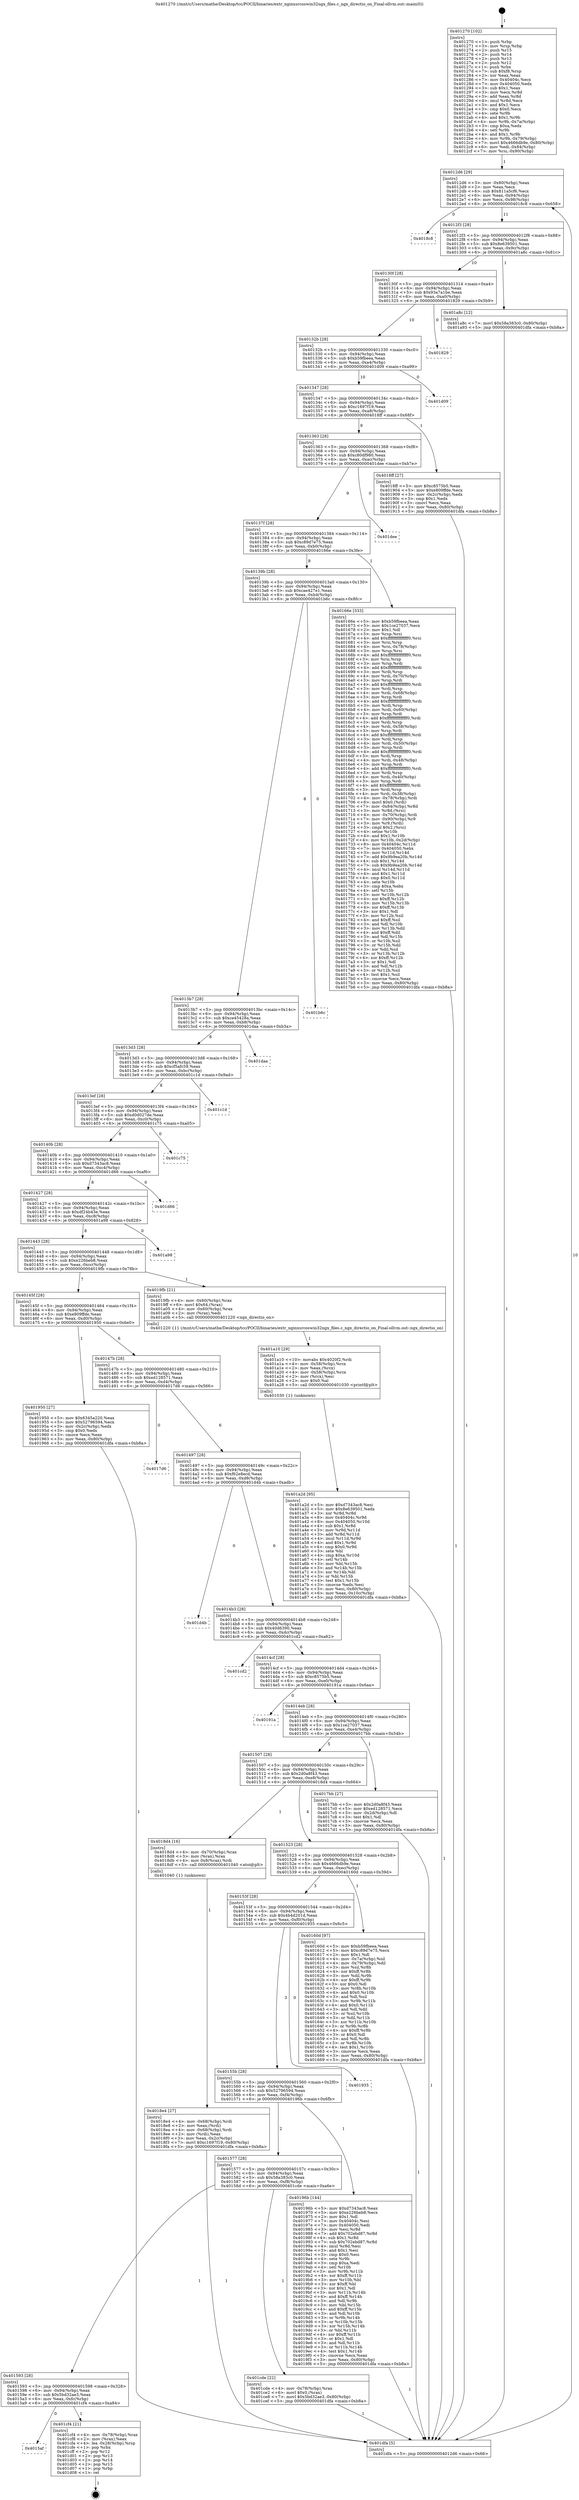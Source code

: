 digraph "0x401270" {
  label = "0x401270 (/mnt/c/Users/mathe/Desktop/tcc/POCII/binaries/extr_nginxsrcoswin32ngx_files.c_ngx_directio_on_Final-ollvm.out::main(0))"
  labelloc = "t"
  node[shape=record]

  Entry [label="",width=0.3,height=0.3,shape=circle,fillcolor=black,style=filled]
  "0x4012d6" [label="{
     0x4012d6 [29]\l
     | [instrs]\l
     &nbsp;&nbsp;0x4012d6 \<+3\>: mov -0x80(%rbp),%eax\l
     &nbsp;&nbsp;0x4012d9 \<+2\>: mov %eax,%ecx\l
     &nbsp;&nbsp;0x4012db \<+6\>: sub $0x811a5cf6,%ecx\l
     &nbsp;&nbsp;0x4012e1 \<+6\>: mov %eax,-0x94(%rbp)\l
     &nbsp;&nbsp;0x4012e7 \<+6\>: mov %ecx,-0x98(%rbp)\l
     &nbsp;&nbsp;0x4012ed \<+6\>: je 00000000004018c8 \<main+0x658\>\l
  }"]
  "0x4018c8" [label="{
     0x4018c8\l
  }", style=dashed]
  "0x4012f3" [label="{
     0x4012f3 [28]\l
     | [instrs]\l
     &nbsp;&nbsp;0x4012f3 \<+5\>: jmp 00000000004012f8 \<main+0x88\>\l
     &nbsp;&nbsp;0x4012f8 \<+6\>: mov -0x94(%rbp),%eax\l
     &nbsp;&nbsp;0x4012fe \<+5\>: sub $0x8e639501,%eax\l
     &nbsp;&nbsp;0x401303 \<+6\>: mov %eax,-0x9c(%rbp)\l
     &nbsp;&nbsp;0x401309 \<+6\>: je 0000000000401a8c \<main+0x81c\>\l
  }"]
  Exit [label="",width=0.3,height=0.3,shape=circle,fillcolor=black,style=filled,peripheries=2]
  "0x401a8c" [label="{
     0x401a8c [12]\l
     | [instrs]\l
     &nbsp;&nbsp;0x401a8c \<+7\>: movl $0x58a383c0,-0x80(%rbp)\l
     &nbsp;&nbsp;0x401a93 \<+5\>: jmp 0000000000401dfa \<main+0xb8a\>\l
  }"]
  "0x40130f" [label="{
     0x40130f [28]\l
     | [instrs]\l
     &nbsp;&nbsp;0x40130f \<+5\>: jmp 0000000000401314 \<main+0xa4\>\l
     &nbsp;&nbsp;0x401314 \<+6\>: mov -0x94(%rbp),%eax\l
     &nbsp;&nbsp;0x40131a \<+5\>: sub $0x93a7a1be,%eax\l
     &nbsp;&nbsp;0x40131f \<+6\>: mov %eax,-0xa0(%rbp)\l
     &nbsp;&nbsp;0x401325 \<+6\>: je 0000000000401829 \<main+0x5b9\>\l
  }"]
  "0x4015af" [label="{
     0x4015af\l
  }", style=dashed]
  "0x401829" [label="{
     0x401829\l
  }", style=dashed]
  "0x40132b" [label="{
     0x40132b [28]\l
     | [instrs]\l
     &nbsp;&nbsp;0x40132b \<+5\>: jmp 0000000000401330 \<main+0xc0\>\l
     &nbsp;&nbsp;0x401330 \<+6\>: mov -0x94(%rbp),%eax\l
     &nbsp;&nbsp;0x401336 \<+5\>: sub $0xb59fbeea,%eax\l
     &nbsp;&nbsp;0x40133b \<+6\>: mov %eax,-0xa4(%rbp)\l
     &nbsp;&nbsp;0x401341 \<+6\>: je 0000000000401d09 \<main+0xa99\>\l
  }"]
  "0x401cf4" [label="{
     0x401cf4 [21]\l
     | [instrs]\l
     &nbsp;&nbsp;0x401cf4 \<+4\>: mov -0x78(%rbp),%rax\l
     &nbsp;&nbsp;0x401cf8 \<+2\>: mov (%rax),%eax\l
     &nbsp;&nbsp;0x401cfa \<+4\>: lea -0x28(%rbp),%rsp\l
     &nbsp;&nbsp;0x401cfe \<+1\>: pop %rbx\l
     &nbsp;&nbsp;0x401cff \<+2\>: pop %r12\l
     &nbsp;&nbsp;0x401d01 \<+2\>: pop %r13\l
     &nbsp;&nbsp;0x401d03 \<+2\>: pop %r14\l
     &nbsp;&nbsp;0x401d05 \<+2\>: pop %r15\l
     &nbsp;&nbsp;0x401d07 \<+1\>: pop %rbp\l
     &nbsp;&nbsp;0x401d08 \<+1\>: ret\l
  }"]
  "0x401d09" [label="{
     0x401d09\l
  }", style=dashed]
  "0x401347" [label="{
     0x401347 [28]\l
     | [instrs]\l
     &nbsp;&nbsp;0x401347 \<+5\>: jmp 000000000040134c \<main+0xdc\>\l
     &nbsp;&nbsp;0x40134c \<+6\>: mov -0x94(%rbp),%eax\l
     &nbsp;&nbsp;0x401352 \<+5\>: sub $0xc1697f19,%eax\l
     &nbsp;&nbsp;0x401357 \<+6\>: mov %eax,-0xa8(%rbp)\l
     &nbsp;&nbsp;0x40135d \<+6\>: je 00000000004018ff \<main+0x68f\>\l
  }"]
  "0x401593" [label="{
     0x401593 [28]\l
     | [instrs]\l
     &nbsp;&nbsp;0x401593 \<+5\>: jmp 0000000000401598 \<main+0x328\>\l
     &nbsp;&nbsp;0x401598 \<+6\>: mov -0x94(%rbp),%eax\l
     &nbsp;&nbsp;0x40159e \<+5\>: sub $0x5bd32ae3,%eax\l
     &nbsp;&nbsp;0x4015a3 \<+6\>: mov %eax,-0xfc(%rbp)\l
     &nbsp;&nbsp;0x4015a9 \<+6\>: je 0000000000401cf4 \<main+0xa84\>\l
  }"]
  "0x4018ff" [label="{
     0x4018ff [27]\l
     | [instrs]\l
     &nbsp;&nbsp;0x4018ff \<+5\>: mov $0xc8575b5,%eax\l
     &nbsp;&nbsp;0x401904 \<+5\>: mov $0xe809ffde,%ecx\l
     &nbsp;&nbsp;0x401909 \<+3\>: mov -0x2c(%rbp),%edx\l
     &nbsp;&nbsp;0x40190c \<+3\>: cmp $0x1,%edx\l
     &nbsp;&nbsp;0x40190f \<+3\>: cmovl %ecx,%eax\l
     &nbsp;&nbsp;0x401912 \<+3\>: mov %eax,-0x80(%rbp)\l
     &nbsp;&nbsp;0x401915 \<+5\>: jmp 0000000000401dfa \<main+0xb8a\>\l
  }"]
  "0x401363" [label="{
     0x401363 [28]\l
     | [instrs]\l
     &nbsp;&nbsp;0x401363 \<+5\>: jmp 0000000000401368 \<main+0xf8\>\l
     &nbsp;&nbsp;0x401368 \<+6\>: mov -0x94(%rbp),%eax\l
     &nbsp;&nbsp;0x40136e \<+5\>: sub $0xc80df980,%eax\l
     &nbsp;&nbsp;0x401373 \<+6\>: mov %eax,-0xac(%rbp)\l
     &nbsp;&nbsp;0x401379 \<+6\>: je 0000000000401dee \<main+0xb7e\>\l
  }"]
  "0x401cde" [label="{
     0x401cde [22]\l
     | [instrs]\l
     &nbsp;&nbsp;0x401cde \<+4\>: mov -0x78(%rbp),%rax\l
     &nbsp;&nbsp;0x401ce2 \<+6\>: movl $0x0,(%rax)\l
     &nbsp;&nbsp;0x401ce8 \<+7\>: movl $0x5bd32ae3,-0x80(%rbp)\l
     &nbsp;&nbsp;0x401cef \<+5\>: jmp 0000000000401dfa \<main+0xb8a\>\l
  }"]
  "0x401dee" [label="{
     0x401dee\l
  }", style=dashed]
  "0x40137f" [label="{
     0x40137f [28]\l
     | [instrs]\l
     &nbsp;&nbsp;0x40137f \<+5\>: jmp 0000000000401384 \<main+0x114\>\l
     &nbsp;&nbsp;0x401384 \<+6\>: mov -0x94(%rbp),%eax\l
     &nbsp;&nbsp;0x40138a \<+5\>: sub $0xc89d7e75,%eax\l
     &nbsp;&nbsp;0x40138f \<+6\>: mov %eax,-0xb0(%rbp)\l
     &nbsp;&nbsp;0x401395 \<+6\>: je 000000000040166e \<main+0x3fe\>\l
  }"]
  "0x401a2d" [label="{
     0x401a2d [95]\l
     | [instrs]\l
     &nbsp;&nbsp;0x401a2d \<+5\>: mov $0xd7343ac8,%esi\l
     &nbsp;&nbsp;0x401a32 \<+5\>: mov $0x8e639501,%edx\l
     &nbsp;&nbsp;0x401a37 \<+3\>: xor %r8d,%r8d\l
     &nbsp;&nbsp;0x401a3a \<+8\>: mov 0x40404c,%r9d\l
     &nbsp;&nbsp;0x401a42 \<+8\>: mov 0x404050,%r10d\l
     &nbsp;&nbsp;0x401a4a \<+4\>: sub $0x1,%r8d\l
     &nbsp;&nbsp;0x401a4e \<+3\>: mov %r9d,%r11d\l
     &nbsp;&nbsp;0x401a51 \<+3\>: add %r8d,%r11d\l
     &nbsp;&nbsp;0x401a54 \<+4\>: imul %r11d,%r9d\l
     &nbsp;&nbsp;0x401a58 \<+4\>: and $0x1,%r9d\l
     &nbsp;&nbsp;0x401a5c \<+4\>: cmp $0x0,%r9d\l
     &nbsp;&nbsp;0x401a60 \<+3\>: sete %bl\l
     &nbsp;&nbsp;0x401a63 \<+4\>: cmp $0xa,%r10d\l
     &nbsp;&nbsp;0x401a67 \<+4\>: setl %r14b\l
     &nbsp;&nbsp;0x401a6b \<+3\>: mov %bl,%r15b\l
     &nbsp;&nbsp;0x401a6e \<+3\>: and %r14b,%r15b\l
     &nbsp;&nbsp;0x401a71 \<+3\>: xor %r14b,%bl\l
     &nbsp;&nbsp;0x401a74 \<+3\>: or %bl,%r15b\l
     &nbsp;&nbsp;0x401a77 \<+4\>: test $0x1,%r15b\l
     &nbsp;&nbsp;0x401a7b \<+3\>: cmovne %edx,%esi\l
     &nbsp;&nbsp;0x401a7e \<+3\>: mov %esi,-0x80(%rbp)\l
     &nbsp;&nbsp;0x401a81 \<+6\>: mov %eax,-0x10c(%rbp)\l
     &nbsp;&nbsp;0x401a87 \<+5\>: jmp 0000000000401dfa \<main+0xb8a\>\l
  }"]
  "0x40166e" [label="{
     0x40166e [333]\l
     | [instrs]\l
     &nbsp;&nbsp;0x40166e \<+5\>: mov $0xb59fbeea,%eax\l
     &nbsp;&nbsp;0x401673 \<+5\>: mov $0x1ce27037,%ecx\l
     &nbsp;&nbsp;0x401678 \<+2\>: mov $0x1,%dl\l
     &nbsp;&nbsp;0x40167a \<+3\>: mov %rsp,%rsi\l
     &nbsp;&nbsp;0x40167d \<+4\>: add $0xfffffffffffffff0,%rsi\l
     &nbsp;&nbsp;0x401681 \<+3\>: mov %rsi,%rsp\l
     &nbsp;&nbsp;0x401684 \<+4\>: mov %rsi,-0x78(%rbp)\l
     &nbsp;&nbsp;0x401688 \<+3\>: mov %rsp,%rsi\l
     &nbsp;&nbsp;0x40168b \<+4\>: add $0xfffffffffffffff0,%rsi\l
     &nbsp;&nbsp;0x40168f \<+3\>: mov %rsi,%rsp\l
     &nbsp;&nbsp;0x401692 \<+3\>: mov %rsp,%rdi\l
     &nbsp;&nbsp;0x401695 \<+4\>: add $0xfffffffffffffff0,%rdi\l
     &nbsp;&nbsp;0x401699 \<+3\>: mov %rdi,%rsp\l
     &nbsp;&nbsp;0x40169c \<+4\>: mov %rdi,-0x70(%rbp)\l
     &nbsp;&nbsp;0x4016a0 \<+3\>: mov %rsp,%rdi\l
     &nbsp;&nbsp;0x4016a3 \<+4\>: add $0xfffffffffffffff0,%rdi\l
     &nbsp;&nbsp;0x4016a7 \<+3\>: mov %rdi,%rsp\l
     &nbsp;&nbsp;0x4016aa \<+4\>: mov %rdi,-0x68(%rbp)\l
     &nbsp;&nbsp;0x4016ae \<+3\>: mov %rsp,%rdi\l
     &nbsp;&nbsp;0x4016b1 \<+4\>: add $0xfffffffffffffff0,%rdi\l
     &nbsp;&nbsp;0x4016b5 \<+3\>: mov %rdi,%rsp\l
     &nbsp;&nbsp;0x4016b8 \<+4\>: mov %rdi,-0x60(%rbp)\l
     &nbsp;&nbsp;0x4016bc \<+3\>: mov %rsp,%rdi\l
     &nbsp;&nbsp;0x4016bf \<+4\>: add $0xfffffffffffffff0,%rdi\l
     &nbsp;&nbsp;0x4016c3 \<+3\>: mov %rdi,%rsp\l
     &nbsp;&nbsp;0x4016c6 \<+4\>: mov %rdi,-0x58(%rbp)\l
     &nbsp;&nbsp;0x4016ca \<+3\>: mov %rsp,%rdi\l
     &nbsp;&nbsp;0x4016cd \<+4\>: add $0xfffffffffffffff0,%rdi\l
     &nbsp;&nbsp;0x4016d1 \<+3\>: mov %rdi,%rsp\l
     &nbsp;&nbsp;0x4016d4 \<+4\>: mov %rdi,-0x50(%rbp)\l
     &nbsp;&nbsp;0x4016d8 \<+3\>: mov %rsp,%rdi\l
     &nbsp;&nbsp;0x4016db \<+4\>: add $0xfffffffffffffff0,%rdi\l
     &nbsp;&nbsp;0x4016df \<+3\>: mov %rdi,%rsp\l
     &nbsp;&nbsp;0x4016e2 \<+4\>: mov %rdi,-0x48(%rbp)\l
     &nbsp;&nbsp;0x4016e6 \<+3\>: mov %rsp,%rdi\l
     &nbsp;&nbsp;0x4016e9 \<+4\>: add $0xfffffffffffffff0,%rdi\l
     &nbsp;&nbsp;0x4016ed \<+3\>: mov %rdi,%rsp\l
     &nbsp;&nbsp;0x4016f0 \<+4\>: mov %rdi,-0x40(%rbp)\l
     &nbsp;&nbsp;0x4016f4 \<+3\>: mov %rsp,%rdi\l
     &nbsp;&nbsp;0x4016f7 \<+4\>: add $0xfffffffffffffff0,%rdi\l
     &nbsp;&nbsp;0x4016fb \<+3\>: mov %rdi,%rsp\l
     &nbsp;&nbsp;0x4016fe \<+4\>: mov %rdi,-0x38(%rbp)\l
     &nbsp;&nbsp;0x401702 \<+4\>: mov -0x78(%rbp),%rdi\l
     &nbsp;&nbsp;0x401706 \<+6\>: movl $0x0,(%rdi)\l
     &nbsp;&nbsp;0x40170c \<+7\>: mov -0x84(%rbp),%r8d\l
     &nbsp;&nbsp;0x401713 \<+3\>: mov %r8d,(%rsi)\l
     &nbsp;&nbsp;0x401716 \<+4\>: mov -0x70(%rbp),%rdi\l
     &nbsp;&nbsp;0x40171a \<+7\>: mov -0x90(%rbp),%r9\l
     &nbsp;&nbsp;0x401721 \<+3\>: mov %r9,(%rdi)\l
     &nbsp;&nbsp;0x401724 \<+3\>: cmpl $0x2,(%rsi)\l
     &nbsp;&nbsp;0x401727 \<+4\>: setne %r10b\l
     &nbsp;&nbsp;0x40172b \<+4\>: and $0x1,%r10b\l
     &nbsp;&nbsp;0x40172f \<+4\>: mov %r10b,-0x2d(%rbp)\l
     &nbsp;&nbsp;0x401733 \<+8\>: mov 0x40404c,%r11d\l
     &nbsp;&nbsp;0x40173b \<+7\>: mov 0x404050,%ebx\l
     &nbsp;&nbsp;0x401742 \<+3\>: mov %r11d,%r14d\l
     &nbsp;&nbsp;0x401745 \<+7\>: add $0x9b9ea20b,%r14d\l
     &nbsp;&nbsp;0x40174c \<+4\>: sub $0x1,%r14d\l
     &nbsp;&nbsp;0x401750 \<+7\>: sub $0x9b9ea20b,%r14d\l
     &nbsp;&nbsp;0x401757 \<+4\>: imul %r14d,%r11d\l
     &nbsp;&nbsp;0x40175b \<+4\>: and $0x1,%r11d\l
     &nbsp;&nbsp;0x40175f \<+4\>: cmp $0x0,%r11d\l
     &nbsp;&nbsp;0x401763 \<+4\>: sete %r10b\l
     &nbsp;&nbsp;0x401767 \<+3\>: cmp $0xa,%ebx\l
     &nbsp;&nbsp;0x40176a \<+4\>: setl %r15b\l
     &nbsp;&nbsp;0x40176e \<+3\>: mov %r10b,%r12b\l
     &nbsp;&nbsp;0x401771 \<+4\>: xor $0xff,%r12b\l
     &nbsp;&nbsp;0x401775 \<+3\>: mov %r15b,%r13b\l
     &nbsp;&nbsp;0x401778 \<+4\>: xor $0xff,%r13b\l
     &nbsp;&nbsp;0x40177c \<+3\>: xor $0x1,%dl\l
     &nbsp;&nbsp;0x40177f \<+3\>: mov %r12b,%sil\l
     &nbsp;&nbsp;0x401782 \<+4\>: and $0xff,%sil\l
     &nbsp;&nbsp;0x401786 \<+3\>: and %dl,%r10b\l
     &nbsp;&nbsp;0x401789 \<+3\>: mov %r13b,%dil\l
     &nbsp;&nbsp;0x40178c \<+4\>: and $0xff,%dil\l
     &nbsp;&nbsp;0x401790 \<+3\>: and %dl,%r15b\l
     &nbsp;&nbsp;0x401793 \<+3\>: or %r10b,%sil\l
     &nbsp;&nbsp;0x401796 \<+3\>: or %r15b,%dil\l
     &nbsp;&nbsp;0x401799 \<+3\>: xor %dil,%sil\l
     &nbsp;&nbsp;0x40179c \<+3\>: or %r13b,%r12b\l
     &nbsp;&nbsp;0x40179f \<+4\>: xor $0xff,%r12b\l
     &nbsp;&nbsp;0x4017a3 \<+3\>: or $0x1,%dl\l
     &nbsp;&nbsp;0x4017a6 \<+3\>: and %dl,%r12b\l
     &nbsp;&nbsp;0x4017a9 \<+3\>: or %r12b,%sil\l
     &nbsp;&nbsp;0x4017ac \<+4\>: test $0x1,%sil\l
     &nbsp;&nbsp;0x4017b0 \<+3\>: cmovne %ecx,%eax\l
     &nbsp;&nbsp;0x4017b3 \<+3\>: mov %eax,-0x80(%rbp)\l
     &nbsp;&nbsp;0x4017b6 \<+5\>: jmp 0000000000401dfa \<main+0xb8a\>\l
  }"]
  "0x40139b" [label="{
     0x40139b [28]\l
     | [instrs]\l
     &nbsp;&nbsp;0x40139b \<+5\>: jmp 00000000004013a0 \<main+0x130\>\l
     &nbsp;&nbsp;0x4013a0 \<+6\>: mov -0x94(%rbp),%eax\l
     &nbsp;&nbsp;0x4013a6 \<+5\>: sub $0xcae427e1,%eax\l
     &nbsp;&nbsp;0x4013ab \<+6\>: mov %eax,-0xb4(%rbp)\l
     &nbsp;&nbsp;0x4013b1 \<+6\>: je 0000000000401b6c \<main+0x8fc\>\l
  }"]
  "0x401a10" [label="{
     0x401a10 [29]\l
     | [instrs]\l
     &nbsp;&nbsp;0x401a10 \<+10\>: movabs $0x4020f2,%rdi\l
     &nbsp;&nbsp;0x401a1a \<+4\>: mov -0x58(%rbp),%rcx\l
     &nbsp;&nbsp;0x401a1e \<+2\>: mov %eax,(%rcx)\l
     &nbsp;&nbsp;0x401a20 \<+4\>: mov -0x58(%rbp),%rcx\l
     &nbsp;&nbsp;0x401a24 \<+2\>: mov (%rcx),%esi\l
     &nbsp;&nbsp;0x401a26 \<+2\>: mov $0x0,%al\l
     &nbsp;&nbsp;0x401a28 \<+5\>: call 0000000000401030 \<printf@plt\>\l
     | [calls]\l
     &nbsp;&nbsp;0x401030 \{1\} (unknown)\l
  }"]
  "0x401b6c" [label="{
     0x401b6c\l
  }", style=dashed]
  "0x4013b7" [label="{
     0x4013b7 [28]\l
     | [instrs]\l
     &nbsp;&nbsp;0x4013b7 \<+5\>: jmp 00000000004013bc \<main+0x14c\>\l
     &nbsp;&nbsp;0x4013bc \<+6\>: mov -0x94(%rbp),%eax\l
     &nbsp;&nbsp;0x4013c2 \<+5\>: sub $0xce45428a,%eax\l
     &nbsp;&nbsp;0x4013c7 \<+6\>: mov %eax,-0xb8(%rbp)\l
     &nbsp;&nbsp;0x4013cd \<+6\>: je 0000000000401daa \<main+0xb3a\>\l
  }"]
  "0x401577" [label="{
     0x401577 [28]\l
     | [instrs]\l
     &nbsp;&nbsp;0x401577 \<+5\>: jmp 000000000040157c \<main+0x30c\>\l
     &nbsp;&nbsp;0x40157c \<+6\>: mov -0x94(%rbp),%eax\l
     &nbsp;&nbsp;0x401582 \<+5\>: sub $0x58a383c0,%eax\l
     &nbsp;&nbsp;0x401587 \<+6\>: mov %eax,-0xf8(%rbp)\l
     &nbsp;&nbsp;0x40158d \<+6\>: je 0000000000401cde \<main+0xa6e\>\l
  }"]
  "0x401daa" [label="{
     0x401daa\l
  }", style=dashed]
  "0x4013d3" [label="{
     0x4013d3 [28]\l
     | [instrs]\l
     &nbsp;&nbsp;0x4013d3 \<+5\>: jmp 00000000004013d8 \<main+0x168\>\l
     &nbsp;&nbsp;0x4013d8 \<+6\>: mov -0x94(%rbp),%eax\l
     &nbsp;&nbsp;0x4013de \<+5\>: sub $0xcf5afc59,%eax\l
     &nbsp;&nbsp;0x4013e3 \<+6\>: mov %eax,-0xbc(%rbp)\l
     &nbsp;&nbsp;0x4013e9 \<+6\>: je 0000000000401c1d \<main+0x9ad\>\l
  }"]
  "0x40196b" [label="{
     0x40196b [144]\l
     | [instrs]\l
     &nbsp;&nbsp;0x40196b \<+5\>: mov $0xd7343ac8,%eax\l
     &nbsp;&nbsp;0x401970 \<+5\>: mov $0xe226beb8,%ecx\l
     &nbsp;&nbsp;0x401975 \<+2\>: mov $0x1,%dl\l
     &nbsp;&nbsp;0x401977 \<+7\>: mov 0x40404c,%esi\l
     &nbsp;&nbsp;0x40197e \<+7\>: mov 0x404050,%edi\l
     &nbsp;&nbsp;0x401985 \<+3\>: mov %esi,%r8d\l
     &nbsp;&nbsp;0x401988 \<+7\>: add $0x702ebd87,%r8d\l
     &nbsp;&nbsp;0x40198f \<+4\>: sub $0x1,%r8d\l
     &nbsp;&nbsp;0x401993 \<+7\>: sub $0x702ebd87,%r8d\l
     &nbsp;&nbsp;0x40199a \<+4\>: imul %r8d,%esi\l
     &nbsp;&nbsp;0x40199e \<+3\>: and $0x1,%esi\l
     &nbsp;&nbsp;0x4019a1 \<+3\>: cmp $0x0,%esi\l
     &nbsp;&nbsp;0x4019a4 \<+4\>: sete %r9b\l
     &nbsp;&nbsp;0x4019a8 \<+3\>: cmp $0xa,%edi\l
     &nbsp;&nbsp;0x4019ab \<+4\>: setl %r10b\l
     &nbsp;&nbsp;0x4019af \<+3\>: mov %r9b,%r11b\l
     &nbsp;&nbsp;0x4019b2 \<+4\>: xor $0xff,%r11b\l
     &nbsp;&nbsp;0x4019b6 \<+3\>: mov %r10b,%bl\l
     &nbsp;&nbsp;0x4019b9 \<+3\>: xor $0xff,%bl\l
     &nbsp;&nbsp;0x4019bc \<+3\>: xor $0x1,%dl\l
     &nbsp;&nbsp;0x4019bf \<+3\>: mov %r11b,%r14b\l
     &nbsp;&nbsp;0x4019c2 \<+4\>: and $0xff,%r14b\l
     &nbsp;&nbsp;0x4019c6 \<+3\>: and %dl,%r9b\l
     &nbsp;&nbsp;0x4019c9 \<+3\>: mov %bl,%r15b\l
     &nbsp;&nbsp;0x4019cc \<+4\>: and $0xff,%r15b\l
     &nbsp;&nbsp;0x4019d0 \<+3\>: and %dl,%r10b\l
     &nbsp;&nbsp;0x4019d3 \<+3\>: or %r9b,%r14b\l
     &nbsp;&nbsp;0x4019d6 \<+3\>: or %r10b,%r15b\l
     &nbsp;&nbsp;0x4019d9 \<+3\>: xor %r15b,%r14b\l
     &nbsp;&nbsp;0x4019dc \<+3\>: or %bl,%r11b\l
     &nbsp;&nbsp;0x4019df \<+4\>: xor $0xff,%r11b\l
     &nbsp;&nbsp;0x4019e3 \<+3\>: or $0x1,%dl\l
     &nbsp;&nbsp;0x4019e6 \<+3\>: and %dl,%r11b\l
     &nbsp;&nbsp;0x4019e9 \<+3\>: or %r11b,%r14b\l
     &nbsp;&nbsp;0x4019ec \<+4\>: test $0x1,%r14b\l
     &nbsp;&nbsp;0x4019f0 \<+3\>: cmovne %ecx,%eax\l
     &nbsp;&nbsp;0x4019f3 \<+3\>: mov %eax,-0x80(%rbp)\l
     &nbsp;&nbsp;0x4019f6 \<+5\>: jmp 0000000000401dfa \<main+0xb8a\>\l
  }"]
  "0x401c1d" [label="{
     0x401c1d\l
  }", style=dashed]
  "0x4013ef" [label="{
     0x4013ef [28]\l
     | [instrs]\l
     &nbsp;&nbsp;0x4013ef \<+5\>: jmp 00000000004013f4 \<main+0x184\>\l
     &nbsp;&nbsp;0x4013f4 \<+6\>: mov -0x94(%rbp),%eax\l
     &nbsp;&nbsp;0x4013fa \<+5\>: sub $0xd0d027de,%eax\l
     &nbsp;&nbsp;0x4013ff \<+6\>: mov %eax,-0xc0(%rbp)\l
     &nbsp;&nbsp;0x401405 \<+6\>: je 0000000000401c75 \<main+0xa05\>\l
  }"]
  "0x40155b" [label="{
     0x40155b [28]\l
     | [instrs]\l
     &nbsp;&nbsp;0x40155b \<+5\>: jmp 0000000000401560 \<main+0x2f0\>\l
     &nbsp;&nbsp;0x401560 \<+6\>: mov -0x94(%rbp),%eax\l
     &nbsp;&nbsp;0x401566 \<+5\>: sub $0x52796594,%eax\l
     &nbsp;&nbsp;0x40156b \<+6\>: mov %eax,-0xf4(%rbp)\l
     &nbsp;&nbsp;0x401571 \<+6\>: je 000000000040196b \<main+0x6fb\>\l
  }"]
  "0x401c75" [label="{
     0x401c75\l
  }", style=dashed]
  "0x40140b" [label="{
     0x40140b [28]\l
     | [instrs]\l
     &nbsp;&nbsp;0x40140b \<+5\>: jmp 0000000000401410 \<main+0x1a0\>\l
     &nbsp;&nbsp;0x401410 \<+6\>: mov -0x94(%rbp),%eax\l
     &nbsp;&nbsp;0x401416 \<+5\>: sub $0xd7343ac8,%eax\l
     &nbsp;&nbsp;0x40141b \<+6\>: mov %eax,-0xc4(%rbp)\l
     &nbsp;&nbsp;0x401421 \<+6\>: je 0000000000401d66 \<main+0xaf6\>\l
  }"]
  "0x401935" [label="{
     0x401935\l
  }", style=dashed]
  "0x401d66" [label="{
     0x401d66\l
  }", style=dashed]
  "0x401427" [label="{
     0x401427 [28]\l
     | [instrs]\l
     &nbsp;&nbsp;0x401427 \<+5\>: jmp 000000000040142c \<main+0x1bc\>\l
     &nbsp;&nbsp;0x40142c \<+6\>: mov -0x94(%rbp),%eax\l
     &nbsp;&nbsp;0x401432 \<+5\>: sub $0xdf24b43e,%eax\l
     &nbsp;&nbsp;0x401437 \<+6\>: mov %eax,-0xc8(%rbp)\l
     &nbsp;&nbsp;0x40143d \<+6\>: je 0000000000401a98 \<main+0x828\>\l
  }"]
  "0x4018e4" [label="{
     0x4018e4 [27]\l
     | [instrs]\l
     &nbsp;&nbsp;0x4018e4 \<+4\>: mov -0x68(%rbp),%rdi\l
     &nbsp;&nbsp;0x4018e8 \<+2\>: mov %eax,(%rdi)\l
     &nbsp;&nbsp;0x4018ea \<+4\>: mov -0x68(%rbp),%rdi\l
     &nbsp;&nbsp;0x4018ee \<+2\>: mov (%rdi),%eax\l
     &nbsp;&nbsp;0x4018f0 \<+3\>: mov %eax,-0x2c(%rbp)\l
     &nbsp;&nbsp;0x4018f3 \<+7\>: movl $0xc1697f19,-0x80(%rbp)\l
     &nbsp;&nbsp;0x4018fa \<+5\>: jmp 0000000000401dfa \<main+0xb8a\>\l
  }"]
  "0x401a98" [label="{
     0x401a98\l
  }", style=dashed]
  "0x401443" [label="{
     0x401443 [28]\l
     | [instrs]\l
     &nbsp;&nbsp;0x401443 \<+5\>: jmp 0000000000401448 \<main+0x1d8\>\l
     &nbsp;&nbsp;0x401448 \<+6\>: mov -0x94(%rbp),%eax\l
     &nbsp;&nbsp;0x40144e \<+5\>: sub $0xe226beb8,%eax\l
     &nbsp;&nbsp;0x401453 \<+6\>: mov %eax,-0xcc(%rbp)\l
     &nbsp;&nbsp;0x401459 \<+6\>: je 00000000004019fb \<main+0x78b\>\l
  }"]
  "0x401270" [label="{
     0x401270 [102]\l
     | [instrs]\l
     &nbsp;&nbsp;0x401270 \<+1\>: push %rbp\l
     &nbsp;&nbsp;0x401271 \<+3\>: mov %rsp,%rbp\l
     &nbsp;&nbsp;0x401274 \<+2\>: push %r15\l
     &nbsp;&nbsp;0x401276 \<+2\>: push %r14\l
     &nbsp;&nbsp;0x401278 \<+2\>: push %r13\l
     &nbsp;&nbsp;0x40127a \<+2\>: push %r12\l
     &nbsp;&nbsp;0x40127c \<+1\>: push %rbx\l
     &nbsp;&nbsp;0x40127d \<+7\>: sub $0xf8,%rsp\l
     &nbsp;&nbsp;0x401284 \<+2\>: xor %eax,%eax\l
     &nbsp;&nbsp;0x401286 \<+7\>: mov 0x40404c,%ecx\l
     &nbsp;&nbsp;0x40128d \<+7\>: mov 0x404050,%edx\l
     &nbsp;&nbsp;0x401294 \<+3\>: sub $0x1,%eax\l
     &nbsp;&nbsp;0x401297 \<+3\>: mov %ecx,%r8d\l
     &nbsp;&nbsp;0x40129a \<+3\>: add %eax,%r8d\l
     &nbsp;&nbsp;0x40129d \<+4\>: imul %r8d,%ecx\l
     &nbsp;&nbsp;0x4012a1 \<+3\>: and $0x1,%ecx\l
     &nbsp;&nbsp;0x4012a4 \<+3\>: cmp $0x0,%ecx\l
     &nbsp;&nbsp;0x4012a7 \<+4\>: sete %r9b\l
     &nbsp;&nbsp;0x4012ab \<+4\>: and $0x1,%r9b\l
     &nbsp;&nbsp;0x4012af \<+4\>: mov %r9b,-0x7a(%rbp)\l
     &nbsp;&nbsp;0x4012b3 \<+3\>: cmp $0xa,%edx\l
     &nbsp;&nbsp;0x4012b6 \<+4\>: setl %r9b\l
     &nbsp;&nbsp;0x4012ba \<+4\>: and $0x1,%r9b\l
     &nbsp;&nbsp;0x4012be \<+4\>: mov %r9b,-0x79(%rbp)\l
     &nbsp;&nbsp;0x4012c2 \<+7\>: movl $0x4666db9e,-0x80(%rbp)\l
     &nbsp;&nbsp;0x4012c9 \<+6\>: mov %edi,-0x84(%rbp)\l
     &nbsp;&nbsp;0x4012cf \<+7\>: mov %rsi,-0x90(%rbp)\l
  }"]
  "0x4019fb" [label="{
     0x4019fb [21]\l
     | [instrs]\l
     &nbsp;&nbsp;0x4019fb \<+4\>: mov -0x60(%rbp),%rax\l
     &nbsp;&nbsp;0x4019ff \<+6\>: movl $0x64,(%rax)\l
     &nbsp;&nbsp;0x401a05 \<+4\>: mov -0x60(%rbp),%rax\l
     &nbsp;&nbsp;0x401a09 \<+2\>: mov (%rax),%edi\l
     &nbsp;&nbsp;0x401a0b \<+5\>: call 0000000000401220 \<ngx_directio_on\>\l
     | [calls]\l
     &nbsp;&nbsp;0x401220 \{1\} (/mnt/c/Users/mathe/Desktop/tcc/POCII/binaries/extr_nginxsrcoswin32ngx_files.c_ngx_directio_on_Final-ollvm.out::ngx_directio_on)\l
  }"]
  "0x40145f" [label="{
     0x40145f [28]\l
     | [instrs]\l
     &nbsp;&nbsp;0x40145f \<+5\>: jmp 0000000000401464 \<main+0x1f4\>\l
     &nbsp;&nbsp;0x401464 \<+6\>: mov -0x94(%rbp),%eax\l
     &nbsp;&nbsp;0x40146a \<+5\>: sub $0xe809ffde,%eax\l
     &nbsp;&nbsp;0x40146f \<+6\>: mov %eax,-0xd0(%rbp)\l
     &nbsp;&nbsp;0x401475 \<+6\>: je 0000000000401950 \<main+0x6e0\>\l
  }"]
  "0x401dfa" [label="{
     0x401dfa [5]\l
     | [instrs]\l
     &nbsp;&nbsp;0x401dfa \<+5\>: jmp 00000000004012d6 \<main+0x66\>\l
  }"]
  "0x401950" [label="{
     0x401950 [27]\l
     | [instrs]\l
     &nbsp;&nbsp;0x401950 \<+5\>: mov $0x6345a220,%eax\l
     &nbsp;&nbsp;0x401955 \<+5\>: mov $0x52796594,%ecx\l
     &nbsp;&nbsp;0x40195a \<+3\>: mov -0x2c(%rbp),%edx\l
     &nbsp;&nbsp;0x40195d \<+3\>: cmp $0x0,%edx\l
     &nbsp;&nbsp;0x401960 \<+3\>: cmove %ecx,%eax\l
     &nbsp;&nbsp;0x401963 \<+3\>: mov %eax,-0x80(%rbp)\l
     &nbsp;&nbsp;0x401966 \<+5\>: jmp 0000000000401dfa \<main+0xb8a\>\l
  }"]
  "0x40147b" [label="{
     0x40147b [28]\l
     | [instrs]\l
     &nbsp;&nbsp;0x40147b \<+5\>: jmp 0000000000401480 \<main+0x210\>\l
     &nbsp;&nbsp;0x401480 \<+6\>: mov -0x94(%rbp),%eax\l
     &nbsp;&nbsp;0x401486 \<+5\>: sub $0xed128571,%eax\l
     &nbsp;&nbsp;0x40148b \<+6\>: mov %eax,-0xd4(%rbp)\l
     &nbsp;&nbsp;0x401491 \<+6\>: je 00000000004017d6 \<main+0x566\>\l
  }"]
  "0x40153f" [label="{
     0x40153f [28]\l
     | [instrs]\l
     &nbsp;&nbsp;0x40153f \<+5\>: jmp 0000000000401544 \<main+0x2d4\>\l
     &nbsp;&nbsp;0x401544 \<+6\>: mov -0x94(%rbp),%eax\l
     &nbsp;&nbsp;0x40154a \<+5\>: sub $0x4b4d201d,%eax\l
     &nbsp;&nbsp;0x40154f \<+6\>: mov %eax,-0xf0(%rbp)\l
     &nbsp;&nbsp;0x401555 \<+6\>: je 0000000000401935 \<main+0x6c5\>\l
  }"]
  "0x4017d6" [label="{
     0x4017d6\l
  }", style=dashed]
  "0x401497" [label="{
     0x401497 [28]\l
     | [instrs]\l
     &nbsp;&nbsp;0x401497 \<+5\>: jmp 000000000040149c \<main+0x22c\>\l
     &nbsp;&nbsp;0x40149c \<+6\>: mov -0x94(%rbp),%eax\l
     &nbsp;&nbsp;0x4014a2 \<+5\>: sub $0xf62e8ecd,%eax\l
     &nbsp;&nbsp;0x4014a7 \<+6\>: mov %eax,-0xd8(%rbp)\l
     &nbsp;&nbsp;0x4014ad \<+6\>: je 0000000000401d4b \<main+0xadb\>\l
  }"]
  "0x40160d" [label="{
     0x40160d [97]\l
     | [instrs]\l
     &nbsp;&nbsp;0x40160d \<+5\>: mov $0xb59fbeea,%eax\l
     &nbsp;&nbsp;0x401612 \<+5\>: mov $0xc89d7e75,%ecx\l
     &nbsp;&nbsp;0x401617 \<+2\>: mov $0x1,%dl\l
     &nbsp;&nbsp;0x401619 \<+4\>: mov -0x7a(%rbp),%sil\l
     &nbsp;&nbsp;0x40161d \<+4\>: mov -0x79(%rbp),%dil\l
     &nbsp;&nbsp;0x401621 \<+3\>: mov %sil,%r8b\l
     &nbsp;&nbsp;0x401624 \<+4\>: xor $0xff,%r8b\l
     &nbsp;&nbsp;0x401628 \<+3\>: mov %dil,%r9b\l
     &nbsp;&nbsp;0x40162b \<+4\>: xor $0xff,%r9b\l
     &nbsp;&nbsp;0x40162f \<+3\>: xor $0x0,%dl\l
     &nbsp;&nbsp;0x401632 \<+3\>: mov %r8b,%r10b\l
     &nbsp;&nbsp;0x401635 \<+4\>: and $0x0,%r10b\l
     &nbsp;&nbsp;0x401639 \<+3\>: and %dl,%sil\l
     &nbsp;&nbsp;0x40163c \<+3\>: mov %r9b,%r11b\l
     &nbsp;&nbsp;0x40163f \<+4\>: and $0x0,%r11b\l
     &nbsp;&nbsp;0x401643 \<+3\>: and %dl,%dil\l
     &nbsp;&nbsp;0x401646 \<+3\>: or %sil,%r10b\l
     &nbsp;&nbsp;0x401649 \<+3\>: or %dil,%r11b\l
     &nbsp;&nbsp;0x40164c \<+3\>: xor %r11b,%r10b\l
     &nbsp;&nbsp;0x40164f \<+3\>: or %r9b,%r8b\l
     &nbsp;&nbsp;0x401652 \<+4\>: xor $0xff,%r8b\l
     &nbsp;&nbsp;0x401656 \<+3\>: or $0x0,%dl\l
     &nbsp;&nbsp;0x401659 \<+3\>: and %dl,%r8b\l
     &nbsp;&nbsp;0x40165c \<+3\>: or %r8b,%r10b\l
     &nbsp;&nbsp;0x40165f \<+4\>: test $0x1,%r10b\l
     &nbsp;&nbsp;0x401663 \<+3\>: cmovne %ecx,%eax\l
     &nbsp;&nbsp;0x401666 \<+3\>: mov %eax,-0x80(%rbp)\l
     &nbsp;&nbsp;0x401669 \<+5\>: jmp 0000000000401dfa \<main+0xb8a\>\l
  }"]
  "0x401d4b" [label="{
     0x401d4b\l
  }", style=dashed]
  "0x4014b3" [label="{
     0x4014b3 [28]\l
     | [instrs]\l
     &nbsp;&nbsp;0x4014b3 \<+5\>: jmp 00000000004014b8 \<main+0x248\>\l
     &nbsp;&nbsp;0x4014b8 \<+6\>: mov -0x94(%rbp),%eax\l
     &nbsp;&nbsp;0x4014be \<+5\>: sub $0x40d6390,%eax\l
     &nbsp;&nbsp;0x4014c3 \<+6\>: mov %eax,-0xdc(%rbp)\l
     &nbsp;&nbsp;0x4014c9 \<+6\>: je 0000000000401cd2 \<main+0xa62\>\l
  }"]
  "0x401523" [label="{
     0x401523 [28]\l
     | [instrs]\l
     &nbsp;&nbsp;0x401523 \<+5\>: jmp 0000000000401528 \<main+0x2b8\>\l
     &nbsp;&nbsp;0x401528 \<+6\>: mov -0x94(%rbp),%eax\l
     &nbsp;&nbsp;0x40152e \<+5\>: sub $0x4666db9e,%eax\l
     &nbsp;&nbsp;0x401533 \<+6\>: mov %eax,-0xec(%rbp)\l
     &nbsp;&nbsp;0x401539 \<+6\>: je 000000000040160d \<main+0x39d\>\l
  }"]
  "0x401cd2" [label="{
     0x401cd2\l
  }", style=dashed]
  "0x4014cf" [label="{
     0x4014cf [28]\l
     | [instrs]\l
     &nbsp;&nbsp;0x4014cf \<+5\>: jmp 00000000004014d4 \<main+0x264\>\l
     &nbsp;&nbsp;0x4014d4 \<+6\>: mov -0x94(%rbp),%eax\l
     &nbsp;&nbsp;0x4014da \<+5\>: sub $0xc8575b5,%eax\l
     &nbsp;&nbsp;0x4014df \<+6\>: mov %eax,-0xe0(%rbp)\l
     &nbsp;&nbsp;0x4014e5 \<+6\>: je 000000000040191a \<main+0x6aa\>\l
  }"]
  "0x4018d4" [label="{
     0x4018d4 [16]\l
     | [instrs]\l
     &nbsp;&nbsp;0x4018d4 \<+4\>: mov -0x70(%rbp),%rax\l
     &nbsp;&nbsp;0x4018d8 \<+3\>: mov (%rax),%rax\l
     &nbsp;&nbsp;0x4018db \<+4\>: mov 0x8(%rax),%rdi\l
     &nbsp;&nbsp;0x4018df \<+5\>: call 0000000000401040 \<atoi@plt\>\l
     | [calls]\l
     &nbsp;&nbsp;0x401040 \{1\} (unknown)\l
  }"]
  "0x40191a" [label="{
     0x40191a\l
  }", style=dashed]
  "0x4014eb" [label="{
     0x4014eb [28]\l
     | [instrs]\l
     &nbsp;&nbsp;0x4014eb \<+5\>: jmp 00000000004014f0 \<main+0x280\>\l
     &nbsp;&nbsp;0x4014f0 \<+6\>: mov -0x94(%rbp),%eax\l
     &nbsp;&nbsp;0x4014f6 \<+5\>: sub $0x1ce27037,%eax\l
     &nbsp;&nbsp;0x4014fb \<+6\>: mov %eax,-0xe4(%rbp)\l
     &nbsp;&nbsp;0x401501 \<+6\>: je 00000000004017bb \<main+0x54b\>\l
  }"]
  "0x401507" [label="{
     0x401507 [28]\l
     | [instrs]\l
     &nbsp;&nbsp;0x401507 \<+5\>: jmp 000000000040150c \<main+0x29c\>\l
     &nbsp;&nbsp;0x40150c \<+6\>: mov -0x94(%rbp),%eax\l
     &nbsp;&nbsp;0x401512 \<+5\>: sub $0x2d0a8f43,%eax\l
     &nbsp;&nbsp;0x401517 \<+6\>: mov %eax,-0xe8(%rbp)\l
     &nbsp;&nbsp;0x40151d \<+6\>: je 00000000004018d4 \<main+0x664\>\l
  }"]
  "0x4017bb" [label="{
     0x4017bb [27]\l
     | [instrs]\l
     &nbsp;&nbsp;0x4017bb \<+5\>: mov $0x2d0a8f43,%eax\l
     &nbsp;&nbsp;0x4017c0 \<+5\>: mov $0xed128571,%ecx\l
     &nbsp;&nbsp;0x4017c5 \<+3\>: mov -0x2d(%rbp),%dl\l
     &nbsp;&nbsp;0x4017c8 \<+3\>: test $0x1,%dl\l
     &nbsp;&nbsp;0x4017cb \<+3\>: cmovne %ecx,%eax\l
     &nbsp;&nbsp;0x4017ce \<+3\>: mov %eax,-0x80(%rbp)\l
     &nbsp;&nbsp;0x4017d1 \<+5\>: jmp 0000000000401dfa \<main+0xb8a\>\l
  }"]
  Entry -> "0x401270" [label=" 1"]
  "0x4012d6" -> "0x4018c8" [label=" 0"]
  "0x4012d6" -> "0x4012f3" [label=" 11"]
  "0x401cf4" -> Exit [label=" 1"]
  "0x4012f3" -> "0x401a8c" [label=" 1"]
  "0x4012f3" -> "0x40130f" [label=" 10"]
  "0x401593" -> "0x4015af" [label=" 0"]
  "0x40130f" -> "0x401829" [label=" 0"]
  "0x40130f" -> "0x40132b" [label=" 10"]
  "0x401593" -> "0x401cf4" [label=" 1"]
  "0x40132b" -> "0x401d09" [label=" 0"]
  "0x40132b" -> "0x401347" [label=" 10"]
  "0x401cde" -> "0x401dfa" [label=" 1"]
  "0x401347" -> "0x4018ff" [label=" 1"]
  "0x401347" -> "0x401363" [label=" 9"]
  "0x401577" -> "0x401593" [label=" 1"]
  "0x401363" -> "0x401dee" [label=" 0"]
  "0x401363" -> "0x40137f" [label=" 9"]
  "0x401577" -> "0x401cde" [label=" 1"]
  "0x40137f" -> "0x40166e" [label=" 1"]
  "0x40137f" -> "0x40139b" [label=" 8"]
  "0x401a8c" -> "0x401dfa" [label=" 1"]
  "0x40139b" -> "0x401b6c" [label=" 0"]
  "0x40139b" -> "0x4013b7" [label=" 8"]
  "0x401a2d" -> "0x401dfa" [label=" 1"]
  "0x4013b7" -> "0x401daa" [label=" 0"]
  "0x4013b7" -> "0x4013d3" [label=" 8"]
  "0x401a10" -> "0x401a2d" [label=" 1"]
  "0x4013d3" -> "0x401c1d" [label=" 0"]
  "0x4013d3" -> "0x4013ef" [label=" 8"]
  "0x4019fb" -> "0x401a10" [label=" 1"]
  "0x4013ef" -> "0x401c75" [label=" 0"]
  "0x4013ef" -> "0x40140b" [label=" 8"]
  "0x40155b" -> "0x401577" [label=" 2"]
  "0x40140b" -> "0x401d66" [label=" 0"]
  "0x40140b" -> "0x401427" [label=" 8"]
  "0x40155b" -> "0x40196b" [label=" 1"]
  "0x401427" -> "0x401a98" [label=" 0"]
  "0x401427" -> "0x401443" [label=" 8"]
  "0x40153f" -> "0x40155b" [label=" 3"]
  "0x401443" -> "0x4019fb" [label=" 1"]
  "0x401443" -> "0x40145f" [label=" 7"]
  "0x40196b" -> "0x401dfa" [label=" 1"]
  "0x40145f" -> "0x401950" [label=" 1"]
  "0x40145f" -> "0x40147b" [label=" 6"]
  "0x401950" -> "0x401dfa" [label=" 1"]
  "0x40147b" -> "0x4017d6" [label=" 0"]
  "0x40147b" -> "0x401497" [label=" 6"]
  "0x4018ff" -> "0x401dfa" [label=" 1"]
  "0x401497" -> "0x401d4b" [label=" 0"]
  "0x401497" -> "0x4014b3" [label=" 6"]
  "0x4018e4" -> "0x401dfa" [label=" 1"]
  "0x4014b3" -> "0x401cd2" [label=" 0"]
  "0x4014b3" -> "0x4014cf" [label=" 6"]
  "0x4017bb" -> "0x401dfa" [label=" 1"]
  "0x4014cf" -> "0x40191a" [label=" 0"]
  "0x4014cf" -> "0x4014eb" [label=" 6"]
  "0x40166e" -> "0x401dfa" [label=" 1"]
  "0x4014eb" -> "0x4017bb" [label=" 1"]
  "0x4014eb" -> "0x401507" [label=" 5"]
  "0x40153f" -> "0x401935" [label=" 0"]
  "0x401507" -> "0x4018d4" [label=" 1"]
  "0x401507" -> "0x401523" [label=" 4"]
  "0x4018d4" -> "0x4018e4" [label=" 1"]
  "0x401523" -> "0x40160d" [label=" 1"]
  "0x401523" -> "0x40153f" [label=" 3"]
  "0x40160d" -> "0x401dfa" [label=" 1"]
  "0x401270" -> "0x4012d6" [label=" 1"]
  "0x401dfa" -> "0x4012d6" [label=" 10"]
}
